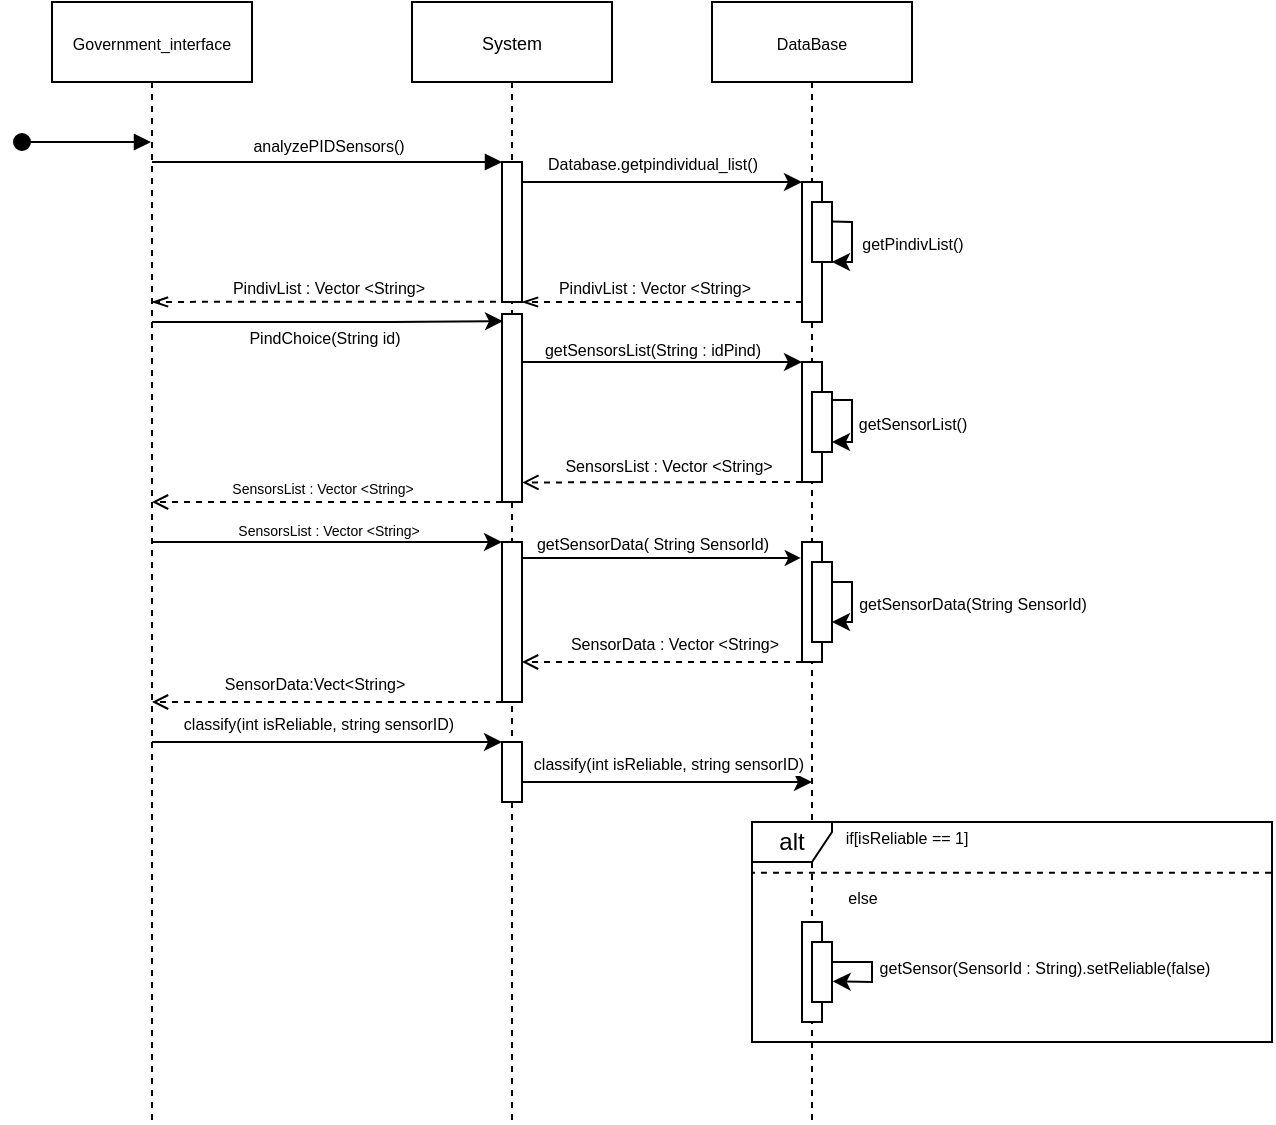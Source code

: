 <mxfile version="21.2.4" type="device">
  <diagram name="Page-1" id="2YBvvXClWsGukQMizWep">
    <mxGraphModel dx="822" dy="904" grid="1" gridSize="10" guides="1" tooltips="1" connect="1" arrows="1" fold="1" page="1" pageScale="1" pageWidth="850" pageHeight="1100" math="0" shadow="0">
      <root>
        <mxCell id="0" />
        <mxCell id="1" parent="0" />
        <mxCell id="aM9ryv3xv72pqoxQDRHE-1" value="&lt;font style=&quot;font-size: 8px;&quot;&gt;Government_interface&lt;/font&gt;" style="shape=umlLifeline;perimeter=lifelinePerimeter;whiteSpace=wrap;html=1;container=0;dropTarget=0;collapsible=0;recursiveResize=0;outlineConnect=0;portConstraint=eastwest;newEdgeStyle={&quot;edgeStyle&quot;:&quot;elbowEdgeStyle&quot;,&quot;elbow&quot;:&quot;vertical&quot;,&quot;curved&quot;:0,&quot;rounded&quot;:0};fillColor=default;" parent="1" vertex="1">
          <mxGeometry x="40" y="40" width="100" height="560" as="geometry" />
        </mxCell>
        <mxCell id="aM9ryv3xv72pqoxQDRHE-3" value="" style="html=1;verticalAlign=bottom;startArrow=oval;endArrow=block;startSize=8;edgeStyle=elbowEdgeStyle;elbow=vertical;curved=0;rounded=0;" parent="aM9ryv3xv72pqoxQDRHE-1" target="aM9ryv3xv72pqoxQDRHE-1" edge="1">
          <mxGeometry relative="1" as="geometry">
            <mxPoint x="-15" y="70" as="sourcePoint" />
          </mxGeometry>
        </mxCell>
        <mxCell id="aM9ryv3xv72pqoxQDRHE-5" value="&lt;font style=&quot;font-size: 9px;&quot;&gt;System&lt;/font&gt;" style="shape=umlLifeline;perimeter=lifelinePerimeter;whiteSpace=wrap;html=1;container=0;dropTarget=0;collapsible=0;recursiveResize=0;outlineConnect=0;portConstraint=eastwest;newEdgeStyle={&quot;edgeStyle&quot;:&quot;elbowEdgeStyle&quot;,&quot;elbow&quot;:&quot;vertical&quot;,&quot;curved&quot;:0,&quot;rounded&quot;:0};" parent="1" vertex="1">
          <mxGeometry x="220" y="40" width="100" height="560" as="geometry" />
        </mxCell>
        <mxCell id="aM9ryv3xv72pqoxQDRHE-7" value="&lt;font style=&quot;font-size: 8px;&quot;&gt;analyzePIDSensors()&lt;/font&gt;" style="html=1;verticalAlign=bottom;endArrow=block;edgeStyle=elbowEdgeStyle;elbow=vertical;curved=0;rounded=0;" parent="1" edge="1">
          <mxGeometry x="0.001" relative="1" as="geometry">
            <mxPoint x="90" y="120" as="sourcePoint" />
            <Array as="points">
              <mxPoint x="180" y="120" />
            </Array>
            <mxPoint x="265" y="120" as="targetPoint" />
            <mxPoint as="offset" />
          </mxGeometry>
        </mxCell>
        <mxCell id="6_Bvd0myf7-I_16PaiI7-4" value="&lt;font style=&quot;font-size: 8px;&quot;&gt;DataBase&lt;br&gt;&lt;/font&gt;" style="shape=umlLifeline;perimeter=lifelinePerimeter;whiteSpace=wrap;html=1;container=0;dropTarget=0;collapsible=0;recursiveResize=0;outlineConnect=0;portConstraint=eastwest;newEdgeStyle={&quot;edgeStyle&quot;:&quot;elbowEdgeStyle&quot;,&quot;elbow&quot;:&quot;vertical&quot;,&quot;curved&quot;:0,&quot;rounded&quot;:0};" vertex="1" parent="1">
          <mxGeometry x="370" y="40" width="100" height="560" as="geometry" />
        </mxCell>
        <mxCell id="6_Bvd0myf7-I_16PaiI7-5" value="" style="html=1;points=[];perimeter=orthogonalPerimeter;outlineConnect=0;targetShapes=umlLifeline;portConstraint=eastwest;newEdgeStyle={&quot;edgeStyle&quot;:&quot;elbowEdgeStyle&quot;,&quot;elbow&quot;:&quot;vertical&quot;,&quot;curved&quot;:0,&quot;rounded&quot;:0};" vertex="1" parent="6_Bvd0myf7-I_16PaiI7-4">
          <mxGeometry x="45" y="90" width="10" height="70" as="geometry" />
        </mxCell>
        <mxCell id="6_Bvd0myf7-I_16PaiI7-8" value="&lt;font style=&quot;font-size: 8px;&quot;&gt;&lt;font style=&quot;border-color: var(--border-color); font-size: 8px;&quot;&gt;Database.getpindividual_list&lt;/font&gt;()&lt;/font&gt;" style="endArrow=classic;html=1;rounded=0;" edge="1" parent="1" source="aM9ryv3xv72pqoxQDRHE-5" target="6_Bvd0myf7-I_16PaiI7-5">
          <mxGeometry x="-0.037" y="10" width="50" height="50" relative="1" as="geometry">
            <mxPoint x="330" y="140" as="sourcePoint" />
            <mxPoint x="360" y="120" as="targetPoint" />
            <Array as="points">
              <mxPoint x="410" y="130" />
            </Array>
            <mxPoint as="offset" />
          </mxGeometry>
        </mxCell>
        <mxCell id="6_Bvd0myf7-I_16PaiI7-9" value="" style="endArrow=openThin;html=1;rounded=0;dashed=1;endFill=0;entryX=1;entryY=1;entryDx=0;entryDy=0;" edge="1" parent="1" source="6_Bvd0myf7-I_16PaiI7-5" target="6_Bvd0myf7-I_16PaiI7-78">
          <mxGeometry width="50" height="50" relative="1" as="geometry">
            <mxPoint x="430.13" y="190.367" as="sourcePoint" />
            <mxPoint x="280" y="180" as="targetPoint" />
            <Array as="points">
              <mxPoint x="290" y="190" />
            </Array>
          </mxGeometry>
        </mxCell>
        <mxCell id="6_Bvd0myf7-I_16PaiI7-79" value="&lt;font style=&quot;font-size: 8px;&quot;&gt;PindivList : Vector &amp;lt;String&amp;gt;&lt;/font&gt;" style="edgeLabel;html=1;align=center;verticalAlign=middle;resizable=0;points=[];" vertex="1" connectable="0" parent="6_Bvd0myf7-I_16PaiI7-9">
          <mxGeometry x="-0.004" y="1" relative="1" as="geometry">
            <mxPoint x="-5" y="-9" as="offset" />
          </mxGeometry>
        </mxCell>
        <mxCell id="6_Bvd0myf7-I_16PaiI7-13" value="" style="rounded=0;whiteSpace=wrap;html=1;" vertex="1" parent="1">
          <mxGeometry x="420" y="140" width="10" height="30" as="geometry" />
        </mxCell>
        <mxCell id="6_Bvd0myf7-I_16PaiI7-25" value="" style="endArrow=classic;html=1;rounded=0;exitX=0.966;exitY=0.327;exitDx=0;exitDy=0;entryX=1;entryY=1;entryDx=0;entryDy=0;exitPerimeter=0;" edge="1" parent="1" source="6_Bvd0myf7-I_16PaiI7-13" target="6_Bvd0myf7-I_16PaiI7-13">
          <mxGeometry width="50" height="50" relative="1" as="geometry">
            <mxPoint x="440" y="250" as="sourcePoint" />
            <mxPoint x="490" y="200" as="targetPoint" />
            <Array as="points">
              <mxPoint x="440" y="150" />
              <mxPoint x="440" y="170" />
            </Array>
          </mxGeometry>
        </mxCell>
        <mxCell id="6_Bvd0myf7-I_16PaiI7-54" value="&lt;font style=&quot;font-size: 8px;&quot;&gt;getPindivList()&lt;/font&gt;" style="edgeLabel;html=1;align=center;verticalAlign=middle;resizable=0;points=[];" vertex="1" connectable="0" parent="6_Bvd0myf7-I_16PaiI7-25">
          <mxGeometry x="0.073" relative="1" as="geometry">
            <mxPoint x="30" y="-1" as="offset" />
          </mxGeometry>
        </mxCell>
        <mxCell id="6_Bvd0myf7-I_16PaiI7-31" value="" style="endArrow=classic;html=1;rounded=0;entryX=0.052;entryY=0.038;entryDx=0;entryDy=0;entryPerimeter=0;" edge="1" parent="1" source="aM9ryv3xv72pqoxQDRHE-1" target="6_Bvd0myf7-I_16PaiI7-80">
          <mxGeometry width="50" height="50" relative="1" as="geometry">
            <mxPoint x="220" y="290" as="sourcePoint" />
            <mxPoint x="270" y="240" as="targetPoint" />
            <Array as="points">
              <mxPoint x="210" y="200" />
            </Array>
          </mxGeometry>
        </mxCell>
        <mxCell id="6_Bvd0myf7-I_16PaiI7-32" value="&lt;font style=&quot;font-size: 8px;&quot;&gt;PindChoice(String id)&lt;/font&gt;" style="edgeLabel;html=1;align=center;verticalAlign=middle;resizable=0;points=[];" vertex="1" connectable="0" parent="6_Bvd0myf7-I_16PaiI7-31">
          <mxGeometry x="-0.138" y="-1" relative="1" as="geometry">
            <mxPoint x="10" y="6" as="offset" />
          </mxGeometry>
        </mxCell>
        <mxCell id="6_Bvd0myf7-I_16PaiI7-33" value="" style="rounded=0;whiteSpace=wrap;html=1;" vertex="1" parent="1">
          <mxGeometry x="415" y="220" width="10" height="60" as="geometry" />
        </mxCell>
        <mxCell id="6_Bvd0myf7-I_16PaiI7-34" value="" style="endArrow=classic;html=1;rounded=0;entryX=0;entryY=0;entryDx=0;entryDy=0;" edge="1" parent="1" source="aM9ryv3xv72pqoxQDRHE-5" target="6_Bvd0myf7-I_16PaiI7-33">
          <mxGeometry width="50" height="50" relative="1" as="geometry">
            <mxPoint x="250" y="210" as="sourcePoint" />
            <mxPoint x="300" y="160" as="targetPoint" />
          </mxGeometry>
        </mxCell>
        <mxCell id="6_Bvd0myf7-I_16PaiI7-36" value="&lt;font style=&quot;font-size: 8px;&quot;&gt;getSensorsList(String : idPind)&lt;/font&gt;" style="text;html=1;align=center;verticalAlign=middle;resizable=0;points=[];autosize=1;strokeColor=none;fillColor=none;" vertex="1" parent="1">
          <mxGeometry x="275" y="198" width="130" height="30" as="geometry" />
        </mxCell>
        <mxCell id="6_Bvd0myf7-I_16PaiI7-37" value="" style="endArrow=open;html=1;rounded=0;exitX=0;exitY=1;exitDx=0;exitDy=0;dashed=1;endFill=0;entryX=1.019;entryY=0.896;entryDx=0;entryDy=0;entryPerimeter=0;" edge="1" parent="1" source="6_Bvd0myf7-I_16PaiI7-33" target="6_Bvd0myf7-I_16PaiI7-80">
          <mxGeometry width="50" height="50" relative="1" as="geometry">
            <mxPoint x="260" y="330" as="sourcePoint" />
            <mxPoint x="310" y="280" as="targetPoint" />
          </mxGeometry>
        </mxCell>
        <mxCell id="6_Bvd0myf7-I_16PaiI7-38" value="" style="rounded=0;whiteSpace=wrap;html=1;" vertex="1" parent="1">
          <mxGeometry x="420" y="235" width="10" height="30" as="geometry" />
        </mxCell>
        <mxCell id="6_Bvd0myf7-I_16PaiI7-39" value="" style="endArrow=classic;html=1;rounded=0;exitX=1;exitY=0.133;exitDx=0;exitDy=0;exitPerimeter=0;" edge="1" parent="1" source="6_Bvd0myf7-I_16PaiI7-38">
          <mxGeometry width="50" height="50" relative="1" as="geometry">
            <mxPoint x="430" y="238" as="sourcePoint" />
            <mxPoint x="430" y="260" as="targetPoint" />
            <Array as="points">
              <mxPoint x="440" y="239" />
              <mxPoint x="440" y="260" />
            </Array>
          </mxGeometry>
        </mxCell>
        <mxCell id="6_Bvd0myf7-I_16PaiI7-53" value="&lt;font style=&quot;font-size: 8px;&quot;&gt;getSensorList()&lt;/font&gt;" style="edgeLabel;html=1;align=center;verticalAlign=middle;resizable=0;points=[];" vertex="1" connectable="0" parent="6_Bvd0myf7-I_16PaiI7-39">
          <mxGeometry x="-0.005" y="-1" relative="1" as="geometry">
            <mxPoint x="31" as="offset" />
          </mxGeometry>
        </mxCell>
        <mxCell id="6_Bvd0myf7-I_16PaiI7-41" value="&lt;font style=&quot;font-size: 8px;&quot;&gt;SensorsList : Vector &amp;lt;String&amp;gt;&lt;/font&gt;" style="text;html=1;align=center;verticalAlign=middle;resizable=0;points=[];autosize=1;strokeColor=none;fillColor=none;strokeWidth=0;" vertex="1" parent="1">
          <mxGeometry x="283" y="256" width="130" height="30" as="geometry" />
        </mxCell>
        <mxCell id="6_Bvd0myf7-I_16PaiI7-42" value="" style="endArrow=open;html=1;rounded=0;endFill=0;dashed=1;exitX=0;exitY=1;exitDx=0;exitDy=0;" edge="1" parent="1" source="6_Bvd0myf7-I_16PaiI7-80">
          <mxGeometry width="50" height="50" relative="1" as="geometry">
            <mxPoint x="250" y="270" as="sourcePoint" />
            <mxPoint x="90" y="290" as="targetPoint" />
            <Array as="points">
              <mxPoint x="260" y="290" />
            </Array>
          </mxGeometry>
        </mxCell>
        <mxCell id="6_Bvd0myf7-I_16PaiI7-43" value="&lt;font style=&quot;font-size: 7px;&quot;&gt;SensorsList : Vector &amp;lt;String&amp;gt;&lt;/font&gt;" style="text;html=1;align=center;verticalAlign=middle;resizable=0;points=[];autosize=1;strokeColor=none;fillColor=none;" vertex="1" parent="1">
          <mxGeometry x="120" y="267" width="110" height="30" as="geometry" />
        </mxCell>
        <mxCell id="6_Bvd0myf7-I_16PaiI7-44" value="" style="endArrow=classic;html=1;rounded=0;entryX=0;entryY=0;entryDx=0;entryDy=0;" edge="1" parent="1" target="6_Bvd0myf7-I_16PaiI7-81">
          <mxGeometry width="50" height="50" relative="1" as="geometry">
            <mxPoint x="90" y="310" as="sourcePoint" />
            <mxPoint x="160" y="290" as="targetPoint" />
            <Array as="points">
              <mxPoint x="240" y="310" />
            </Array>
          </mxGeometry>
        </mxCell>
        <mxCell id="6_Bvd0myf7-I_16PaiI7-45" value="&lt;font style=&quot;font-size: 7px;&quot;&gt;SensorsList : Vector &amp;lt;String&amp;gt;&lt;/font&gt;" style="text;html=1;align=center;verticalAlign=middle;resizable=0;points=[];autosize=1;strokeColor=none;fillColor=none;" vertex="1" parent="1">
          <mxGeometry x="123" y="288" width="110" height="30" as="geometry" />
        </mxCell>
        <mxCell id="6_Bvd0myf7-I_16PaiI7-46" value="&lt;font style=&quot;font-size: 8px;&quot;&gt;PindivList : Vector &amp;lt;String&amp;gt;&lt;/font&gt;" style="text;html=1;align=center;verticalAlign=middle;resizable=0;points=[];autosize=1;strokeColor=none;fillColor=none;" vertex="1" parent="1">
          <mxGeometry x="118" y="167" width="120" height="30" as="geometry" />
        </mxCell>
        <mxCell id="6_Bvd0myf7-I_16PaiI7-48" value="" style="endArrow=openThin;html=1;rounded=0;dashed=1;endFill=0;" edge="1" parent="1">
          <mxGeometry width="50" height="50" relative="1" as="geometry">
            <mxPoint x="268" y="189.84" as="sourcePoint" />
            <mxPoint x="90" y="190" as="targetPoint" />
            <Array as="points">
              <mxPoint x="213" y="189.84" />
              <mxPoint x="143" y="189.84" />
            </Array>
          </mxGeometry>
        </mxCell>
        <mxCell id="6_Bvd0myf7-I_16PaiI7-49" value="&lt;font style=&quot;font-size: 8px;&quot;&gt;getSensorData( String SensorId)&lt;/font&gt;" style="edgeStyle=none;orthogonalLoop=1;jettySize=auto;html=1;rounded=0;endSize=5;entryX=-0.061;entryY=0.133;entryDx=0;entryDy=0;entryPerimeter=0;" edge="1" parent="1" target="6_Bvd0myf7-I_16PaiI7-50">
          <mxGeometry x="-0.03" y="8" width="100" relative="1" as="geometry">
            <mxPoint x="270" y="318" as="sourcePoint" />
            <mxPoint x="400" y="320" as="targetPoint" />
            <Array as="points" />
            <mxPoint as="offset" />
          </mxGeometry>
        </mxCell>
        <mxCell id="6_Bvd0myf7-I_16PaiI7-50" value="" style="whiteSpace=wrap;html=1;" vertex="1" parent="1">
          <mxGeometry x="415" y="310" width="10" height="60" as="geometry" />
        </mxCell>
        <mxCell id="6_Bvd0myf7-I_16PaiI7-51" value="" style="whiteSpace=wrap;html=1;" vertex="1" parent="1">
          <mxGeometry x="420" y="320" width="10" height="40" as="geometry" />
        </mxCell>
        <mxCell id="6_Bvd0myf7-I_16PaiI7-52" value="&lt;font style=&quot;font-size: 8px;&quot;&gt;getSensorData(String SensorId)&lt;/font&gt;" style="edgeStyle=none;orthogonalLoop=1;jettySize=auto;html=1;rounded=0;entryX=1;entryY=0.75;entryDx=0;entryDy=0;" edge="1" parent="1" target="6_Bvd0myf7-I_16PaiI7-51">
          <mxGeometry y="60" width="100" relative="1" as="geometry">
            <mxPoint x="430" y="330" as="sourcePoint" />
            <mxPoint x="480" y="330" as="targetPoint" />
            <Array as="points">
              <mxPoint x="440" y="330" />
              <mxPoint x="440" y="350" />
            </Array>
            <mxPoint as="offset" />
          </mxGeometry>
        </mxCell>
        <mxCell id="6_Bvd0myf7-I_16PaiI7-57" value="" style="edgeStyle=none;orthogonalLoop=1;jettySize=auto;html=1;rounded=0;exitX=0;exitY=1;exitDx=0;exitDy=0;dashed=1;endArrow=open;endFill=0;entryX=1;entryY=0.75;entryDx=0;entryDy=0;" edge="1" parent="1" source="6_Bvd0myf7-I_16PaiI7-50" target="6_Bvd0myf7-I_16PaiI7-81">
          <mxGeometry width="100" relative="1" as="geometry">
            <mxPoint x="310" y="370" as="sourcePoint" />
            <mxPoint x="410" y="370" as="targetPoint" />
            <Array as="points" />
          </mxGeometry>
        </mxCell>
        <mxCell id="6_Bvd0myf7-I_16PaiI7-58" value="&lt;font style=&quot;font-size: 8px;&quot;&gt;SensorData : Vector &amp;lt;String&amp;gt;&lt;/font&gt;" style="edgeLabel;html=1;align=center;verticalAlign=middle;resizable=0;points=[];" vertex="1" connectable="0" parent="6_Bvd0myf7-I_16PaiI7-57">
          <mxGeometry x="0.078" y="-2" relative="1" as="geometry">
            <mxPoint x="11" y="-8" as="offset" />
          </mxGeometry>
        </mxCell>
        <mxCell id="6_Bvd0myf7-I_16PaiI7-60" value="" style="edgeStyle=none;orthogonalLoop=1;jettySize=auto;html=1;rounded=0;dashed=1;endArrow=open;endFill=0;exitX=0;exitY=1;exitDx=0;exitDy=0;" edge="1" parent="1" source="6_Bvd0myf7-I_16PaiI7-81">
          <mxGeometry width="100" relative="1" as="geometry">
            <mxPoint x="210" y="390" as="sourcePoint" />
            <mxPoint x="90" y="390" as="targetPoint" />
            <Array as="points">
              <mxPoint x="160" y="390" />
            </Array>
          </mxGeometry>
        </mxCell>
        <mxCell id="6_Bvd0myf7-I_16PaiI7-61" value="&lt;font style=&quot;font-size: 8px;&quot;&gt;SensorData:Vect&amp;lt;String&amp;gt;&lt;/font&gt;" style="edgeLabel;html=1;align=center;verticalAlign=middle;resizable=0;points=[];" vertex="1" connectable="0" parent="6_Bvd0myf7-I_16PaiI7-60">
          <mxGeometry x="0.067" y="1" relative="1" as="geometry">
            <mxPoint x="-1" y="-11" as="offset" />
          </mxGeometry>
        </mxCell>
        <mxCell id="6_Bvd0myf7-I_16PaiI7-62" value="" style="endArrow=classic;html=1;rounded=0;entryX=0;entryY=0;entryDx=0;entryDy=0;" edge="1" parent="1" target="6_Bvd0myf7-I_16PaiI7-82">
          <mxGeometry width="50" height="50" relative="1" as="geometry">
            <mxPoint x="90" y="410" as="sourcePoint" />
            <mxPoint x="230" y="410" as="targetPoint" />
            <Array as="points">
              <mxPoint x="200" y="410" />
            </Array>
          </mxGeometry>
        </mxCell>
        <mxCell id="6_Bvd0myf7-I_16PaiI7-63" value="&lt;font style=&quot;font-size: 8px;&quot;&gt;classify(int isReliable, string sensorID)&lt;/font&gt;" style="edgeLabel;html=1;align=center;verticalAlign=middle;resizable=0;points=[];" vertex="1" connectable="0" parent="6_Bvd0myf7-I_16PaiI7-62">
          <mxGeometry x="-0.072" y="1" relative="1" as="geometry">
            <mxPoint x="2" y="-9" as="offset" />
          </mxGeometry>
        </mxCell>
        <mxCell id="6_Bvd0myf7-I_16PaiI7-64" value="" style="endArrow=classic;html=1;rounded=0;" edge="1" parent="1" source="aM9ryv3xv72pqoxQDRHE-5">
          <mxGeometry width="50" height="50" relative="1" as="geometry">
            <mxPoint x="270" y="430" as="sourcePoint" />
            <mxPoint x="420" y="430" as="targetPoint" />
            <Array as="points">
              <mxPoint x="375" y="430" />
            </Array>
          </mxGeometry>
        </mxCell>
        <mxCell id="6_Bvd0myf7-I_16PaiI7-65" value="&lt;font style=&quot;font-size: 8px;&quot;&gt;classify(int isReliable, string sensorID)&lt;/font&gt;" style="edgeLabel;html=1;align=center;verticalAlign=middle;resizable=0;points=[];" vertex="1" connectable="0" parent="6_Bvd0myf7-I_16PaiI7-64">
          <mxGeometry x="-0.072" y="1" relative="1" as="geometry">
            <mxPoint x="8" y="-9" as="offset" />
          </mxGeometry>
        </mxCell>
        <mxCell id="6_Bvd0myf7-I_16PaiI7-67" value="alt" style="shape=umlFrame;whiteSpace=wrap;html=1;pointerEvents=0;recursiveResize=0;container=1;collapsible=0;width=40;height=20;" vertex="1" parent="1">
          <mxGeometry x="390" y="450" width="260" height="110" as="geometry" />
        </mxCell>
        <mxCell id="6_Bvd0myf7-I_16PaiI7-68" value="&lt;font style=&quot;font-size: 8px;&quot;&gt;if[isReliable == 1]&lt;/font&gt;" style="text;html=1;align=center;verticalAlign=middle;resizable=0;points=[];autosize=1;strokeColor=none;fillColor=none;" vertex="1" parent="6_Bvd0myf7-I_16PaiI7-67">
          <mxGeometry x="37" y="-8" width="80" height="30" as="geometry" />
        </mxCell>
        <mxCell id="6_Bvd0myf7-I_16PaiI7-71" value="&lt;font style=&quot;font-size: 8px;&quot;&gt;else&lt;/font&gt;" style="text;html=1;align=center;verticalAlign=middle;resizable=0;points=[];autosize=1;strokeColor=none;fillColor=none;" vertex="1" parent="6_Bvd0myf7-I_16PaiI7-67">
          <mxGeometry x="35" y="22" width="40" height="30" as="geometry" />
        </mxCell>
        <mxCell id="6_Bvd0myf7-I_16PaiI7-72" value="" style="rounded=0;whiteSpace=wrap;html=1;" vertex="1" parent="6_Bvd0myf7-I_16PaiI7-67">
          <mxGeometry x="25" y="50" width="10" height="50" as="geometry" />
        </mxCell>
        <mxCell id="6_Bvd0myf7-I_16PaiI7-73" value="" style="rounded=0;whiteSpace=wrap;html=1;" vertex="1" parent="6_Bvd0myf7-I_16PaiI7-67">
          <mxGeometry x="30" y="60" width="10" height="30" as="geometry" />
        </mxCell>
        <mxCell id="6_Bvd0myf7-I_16PaiI7-75" value="" style="endArrow=classic;html=1;rounded=0;exitX=0.967;exitY=0.333;exitDx=0;exitDy=0;exitPerimeter=0;entryX=1.033;entryY=0.656;entryDx=0;entryDy=0;entryPerimeter=0;" edge="1" parent="6_Bvd0myf7-I_16PaiI7-67" source="6_Bvd0myf7-I_16PaiI7-73" target="6_Bvd0myf7-I_16PaiI7-73">
          <mxGeometry width="50" height="50" relative="1" as="geometry">
            <mxPoint x="75" y="90" as="sourcePoint" />
            <mxPoint x="90" y="50" as="targetPoint" />
            <Array as="points">
              <mxPoint x="60" y="70" />
              <mxPoint x="60" y="80" />
            </Array>
          </mxGeometry>
        </mxCell>
        <mxCell id="6_Bvd0myf7-I_16PaiI7-76" value="&lt;font style=&quot;font-size: 8px;&quot;&gt;getSensor(SensorId : String).setReliable(false)&lt;/font&gt;" style="edgeLabel;html=1;align=center;verticalAlign=middle;resizable=0;points=[];" vertex="1" connectable="0" parent="6_Bvd0myf7-I_16PaiI7-75">
          <mxGeometry x="-0.013" relative="1" as="geometry">
            <mxPoint x="86" y="-2" as="offset" />
          </mxGeometry>
        </mxCell>
        <mxCell id="6_Bvd0myf7-I_16PaiI7-70" value="" style="endArrow=none;dashed=1;html=1;rounded=0;exitX=0.998;exitY=0.231;exitDx=0;exitDy=0;exitPerimeter=0;entryX=-0.001;entryY=0.231;entryDx=0;entryDy=0;entryPerimeter=0;" edge="1" parent="1" source="6_Bvd0myf7-I_16PaiI7-67" target="6_Bvd0myf7-I_16PaiI7-67">
          <mxGeometry width="50" height="50" relative="1" as="geometry">
            <mxPoint x="460" y="520" as="sourcePoint" />
            <mxPoint x="390" y="480" as="targetPoint" />
          </mxGeometry>
        </mxCell>
        <mxCell id="6_Bvd0myf7-I_16PaiI7-78" value="" style="rounded=0;whiteSpace=wrap;html=1;" vertex="1" parent="1">
          <mxGeometry x="265" y="120" width="10" height="70" as="geometry" />
        </mxCell>
        <mxCell id="6_Bvd0myf7-I_16PaiI7-80" value="" style="rounded=0;whiteSpace=wrap;html=1;" vertex="1" parent="1">
          <mxGeometry x="265" y="196" width="10" height="94" as="geometry" />
        </mxCell>
        <mxCell id="6_Bvd0myf7-I_16PaiI7-81" value="" style="rounded=0;whiteSpace=wrap;html=1;" vertex="1" parent="1">
          <mxGeometry x="265" y="310" width="10" height="80" as="geometry" />
        </mxCell>
        <mxCell id="6_Bvd0myf7-I_16PaiI7-82" value="" style="rounded=0;whiteSpace=wrap;html=1;" vertex="1" parent="1">
          <mxGeometry x="265" y="410" width="10" height="30" as="geometry" />
        </mxCell>
      </root>
    </mxGraphModel>
  </diagram>
</mxfile>
